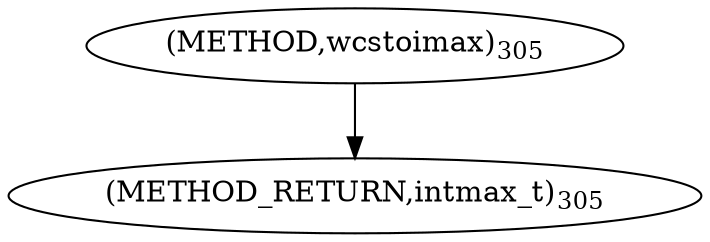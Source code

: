 digraph "wcstoimax" {  
"8049" [label = <(METHOD,wcstoimax)<SUB>305</SUB>> ]
"8053" [label = <(METHOD_RETURN,intmax_t)<SUB>305</SUB>> ]
  "8049" -> "8053" 
}
